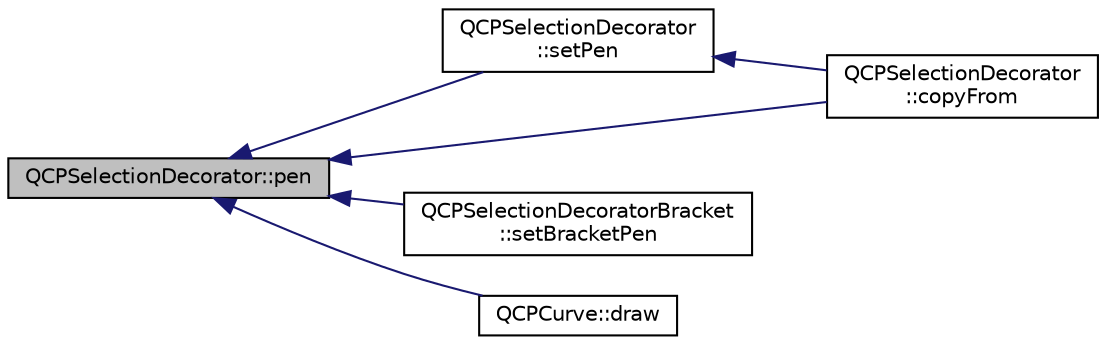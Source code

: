digraph "QCPSelectionDecorator::pen"
{
  edge [fontname="Helvetica",fontsize="10",labelfontname="Helvetica",labelfontsize="10"];
  node [fontname="Helvetica",fontsize="10",shape=record];
  rankdir="LR";
  Node69 [label="QCPSelectionDecorator::pen",height=0.2,width=0.4,color="black", fillcolor="grey75", style="filled", fontcolor="black"];
  Node69 -> Node70 [dir="back",color="midnightblue",fontsize="10",style="solid",fontname="Helvetica"];
  Node70 [label="QCPSelectionDecorator\l::setPen",height=0.2,width=0.4,color="black", fillcolor="white", style="filled",URL="$class_q_c_p_selection_decorator.html#ac2c8192e1e294aa3a4a7f32a859e3d76"];
  Node70 -> Node71 [dir="back",color="midnightblue",fontsize="10",style="solid",fontname="Helvetica"];
  Node71 [label="QCPSelectionDecorator\l::copyFrom",height=0.2,width=0.4,color="black", fillcolor="white", style="filled",URL="$class_q_c_p_selection_decorator.html#a467a8d5cfcab27e862a17c797ac27b8a"];
  Node69 -> Node71 [dir="back",color="midnightblue",fontsize="10",style="solid",fontname="Helvetica"];
  Node69 -> Node72 [dir="back",color="midnightblue",fontsize="10",style="solid",fontname="Helvetica"];
  Node72 [label="QCPSelectionDecoratorBracket\l::setBracketPen",height=0.2,width=0.4,color="black", fillcolor="white", style="filled",URL="$class_q_c_p_selection_decorator_bracket.html#ac0e392a6097990f8aa978932a8fa05d6"];
  Node69 -> Node73 [dir="back",color="midnightblue",fontsize="10",style="solid",fontname="Helvetica"];
  Node73 [label="QCPCurve::draw",height=0.2,width=0.4,color="black", fillcolor="white", style="filled",URL="$class_q_c_p_curve.html#ac199d41d23865cd68bd7b598308a4433"];
}
